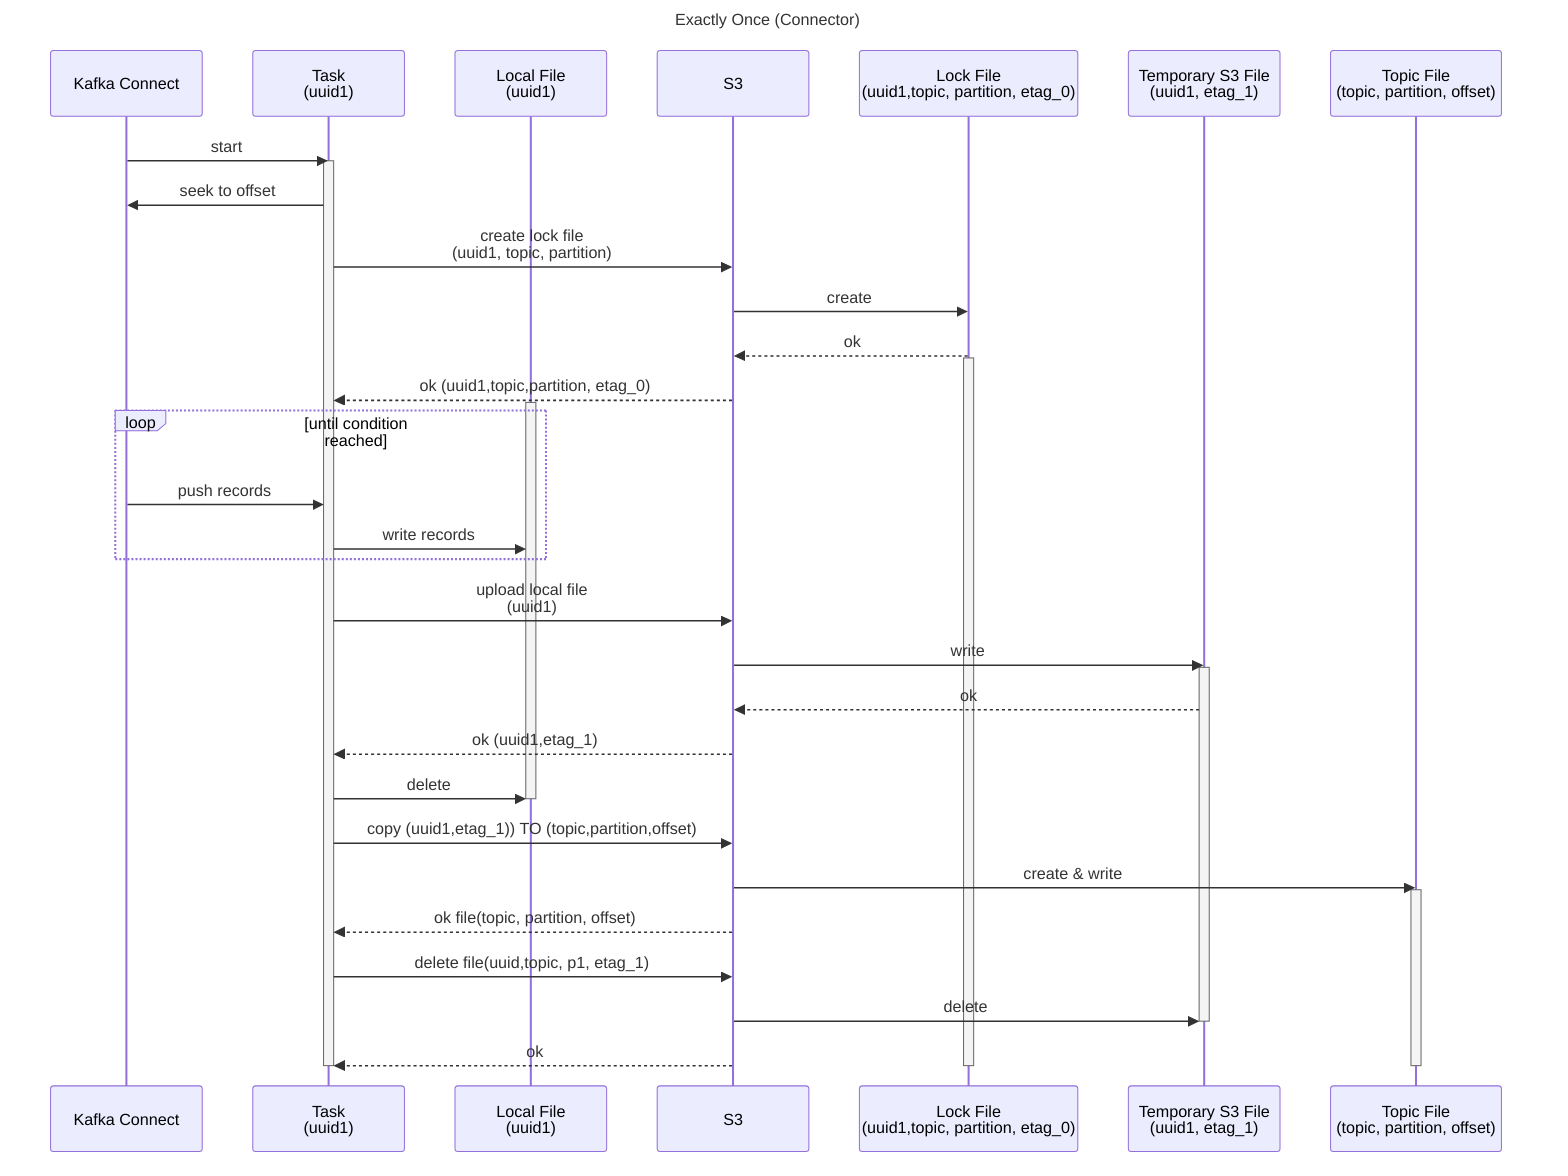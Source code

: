 ---
title: Exactly Once (Connector)
config:
---
sequenceDiagram
participant kafka_connect as Kafka Connect
participant task_01 as Task <br> (uuid1)
participant tmp_file_local as Local File <br> (uuid1)
participant s3 as S3
participant lock_file_task_01_s3 as Lock File <br> (uuid1,topic, partition, etag_0)
participant tmp_file_s3 as Temporary S3 File <br> (uuid1, etag_1)
participant stored_file as Topic File <br> (topic, partition, offset)
kafka_connect ->> task_01: start
activate task_01
%% what happens here ? how to we get the offset to seek ? 
task_01 ->> kafka_connect: seek to offset
task_01 ->> s3: create lock file <br> (uuid1, topic, partition)
s3 ->> lock_file_task_01_s3: create
lock_file_task_01_s3 -->> s3: ok
activate lock_file_task_01_s3
s3 -->> task_01: ok (uuid1,topic,partition, etag_0)
activate tmp_file_local
loop until condition reached
kafka_connect ->> task_01: push records
task_01 ->> tmp_file_local: write records
end
task_01 ->> s3: upload local file <br> (uuid1)
s3 ->> tmp_file_s3: write
activate tmp_file_s3
tmp_file_s3 -->> s3: ok
s3 -->> task_01: ok (uuid1,etag_1)
task_01 ->> tmp_file_local: delete
deactivate tmp_file_local
task_01 ->> s3: copy (uuid1,etag_1)) TO (topic,partition,offset)
s3 ->> stored_file: create & write
activate stored_file
s3 -->> task_01: ok file(topic, partition, offset)
task_01 ->> s3: delete file(uuid,topic, p1, etag_1)
s3 ->> tmp_file_s3: delete
deactivate tmp_file_s3
s3 -->> task_01: ok
deactivate stored_file
deactivate lock_file_task_01_s3
deactivate task_01